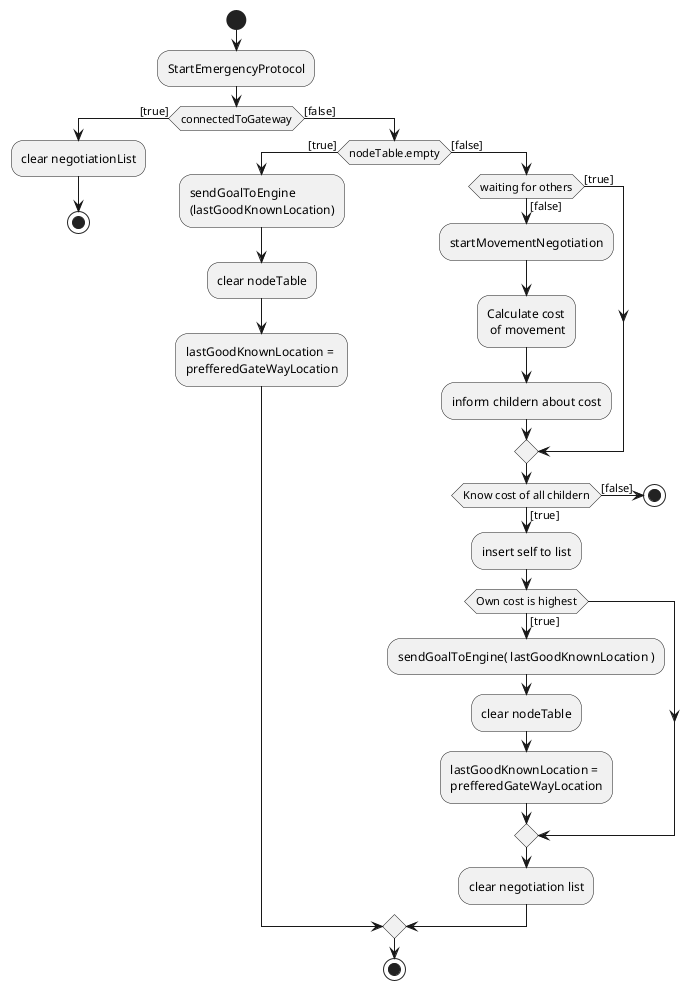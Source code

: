 @startuml


start
:StartEmergencyProtocol;
if (connectedToGateway) then ([true])
	:clear negotiationList;
    stop
else ([false])
	if(nodeTable.empty) then ([true])
    	:sendGoalToEngine\n(lastGoodKnownLocation);
       	:clear nodeTable;
		:lastGoodKnownLocation = \nprefferedGateWayLocation;
    else ([false]) 
    	if(waiting for others) then ([false])
			:startMovementNegotiation;
        	:Calculate cost\n of movement;
        	:inform childern about cost;
            else([true])
            endif
        	if(Know cost of all childern)  then ([true])
        		:insert self to list;
        		if(Own cost is highest) then ([true])
            		:sendGoalToEngine( lastGoodKnownLocation );
  					:clear nodeTable;
					:lastGoodKnownLocation = \nprefferedGateWayLocation;
				endif
  			:clear negotiation list;
            else ([false])
            stop
    endif
endif
stop
@enduml